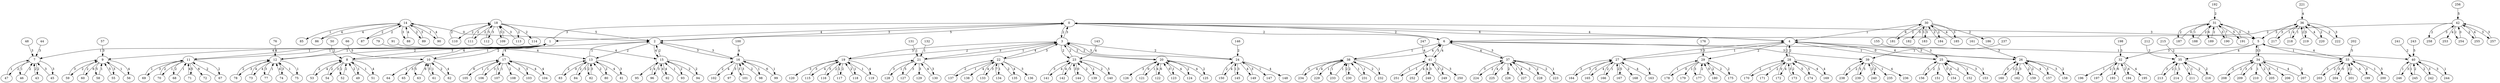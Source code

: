 strict digraph "" {
	0 -> 1	[label=4];
	0 -> 2	[label=3];
	0 -> 3	[label=2];
	0 -> 4	[label=4];
	0 -> 5	[label=3];
	0 -> 6	[label=2];
	1 -> 0	[label=3];
	1 -> 7	[label=1];
	1 -> 8	[label=3];
	1 -> 9	[label=4];
	1 -> 10	[label=1];
	1 -> 11	[label=1];
	1 -> 12	[label=2];
	2 -> 0	[label=5];
	2 -> 13	[label=2];
	2 -> 15	[label=4];
	2 -> 16	[label=3];
	2 -> 17	[label=4];
	3 -> 0	[label=3];
	3 -> 19	[label=3];
	3 -> 20	[label=2];
	3 -> 21	[label=3];
	3 -> 22	[label=4];
	3 -> 23	[label=2];
	3 -> 24	[label=2];
	4 -> 0	[label=6];
	4 -> 25	[label=1];
	4 -> 26	[label=3];
	4 -> 27	[label=1];
	4 -> 28	[label=2];
	4 -> 29	[label=2];
	5 -> 32	[label=3];
	5 -> 33	[label=1];
	5 -> 34	[label=3];
	5 -> 35	[label=4];
	6 -> 0	[label=2];
	6 -> 37	[label=4];
	6 -> 38	[label=1];
	6 -> 39	[label=3];
	6 -> 40	[label=1];
	6 -> 41	[label=4];
	7 -> 43	[label=2];
	7 -> 45	[label=3];
	7 -> 46	[label=1];
	7 -> 47	[label=2];
	8 -> 1	[label=4];
	8 -> 49	[label=1];
	8 -> 51	[label=4];
	8 -> 52	[label=2];
	8 -> 53	[label=4];
	8 -> 54	[label=3];
	9 -> 55	[label=3];
	9 -> 56	[label=4];
	9 -> 58	[label=5];
	9 -> 59	[label=2];
	9 -> 60	[label=6];
	10 -> 1	[label=2];
	10 -> 61	[label=1];
	10 -> 62	[label=4];
	10 -> 63	[label=5];
	10 -> 64	[label=2];
	10 -> 65	[label=3];
	11 -> 1	[label=1];
	11 -> 67	[label=2];
	11 -> 68	[label=2];
	11 -> 69	[label=3];
	11 -> 70	[label=1];
	11 -> 71	[label=5];
	11 -> 72	[label=6];
	12 -> 1	[label=1];
	12 -> 73	[label=4];
	12 -> 74	[label=3];
	12 -> 75	[label=1];
	12 -> 77	[label=3];
	12 -> 78	[label=3];
	13 -> 2	[label=1];
	13 -> 80	[label=2];
	13 -> 81	[label=3];
	13 -> 82	[label=2];
	13 -> 83	[label=0];
	13 -> 84	[label=3];
	14 -> 2	[label=0];
	14 -> 85	[label=1];
	14 -> 86	[label=4];
	14 -> 87	[label=2];
	14 -> 88	[label=3];
	14 -> 89	[label=2];
	14 -> 90	[label=1];
	15 -> 2	[label=2];
	15 -> 92	[label=4];
	15 -> 93	[label=2];
	15 -> 94	[label=2];
	15 -> 95	[label=2];
	15 -> 96	[label=3];
	16 -> 2	[label=3];
	16 -> 97	[label=3];
	16 -> 98	[label=1];
	16 -> 99	[label=1];
	16 -> 101	[label=3];
	16 -> 102	[label=4];
	17 -> 103	[label=3];
	17 -> 104	[label=4];
	17 -> 105	[label=1];
	17 -> 106	[label=3];
	17 -> 107	[label=1];
	17 -> 108	[label=2];
	18 -> 2	[label=5];
	18 -> 109	[label=5];
	18 -> 110	[label=2];
	18 -> 111	[label=2];
	18 -> 112	[label=3];
	18 -> 113	[label=2];
	18 -> 114	[label=2];
	19 -> 3	[label=2];
	19 -> 115	[label=4];
	19 -> 116	[label=2];
	19 -> 117	[label=2];
	19 -> 118	[label=1];
	19 -> 119	[label=4];
	19 -> 120	[label=3];
	20 -> 3	[label=2];
	20 -> 121	[label=1];
	20 -> 122	[label=6];
	20 -> 123	[label=1];
	20 -> 124	[label=2];
	20 -> 125	[label=2];
	20 -> 126	[label=3];
	21 -> 3	[label=1];
	21 -> 127	[label=5];
	21 -> 128	[label=1];
	21 -> 129	[label=3];
	21 -> 130	[label=3];
	22 -> 3	[label=3];
	22 -> 133	[label=3];
	22 -> 134	[label=1];
	22 -> 135	[label=4];
	22 -> 136	[label=3];
	22 -> 137	[label=1];
	22 -> 138	[label=4];
	23 -> 3	[label=2];
	23 -> 139	[label=1];
	23 -> 140	[label=5];
	23 -> 141	[label=4];
	23 -> 142	[label=3];
	23 -> 144	[label=0];
	24 -> 3	[label=5];
	24 -> 145	[label=3];
	24 -> 147	[label=1];
	24 -> 148	[label=4];
	24 -> 149	[label=4];
	24 -> 150	[label=4];
	25 -> 4	[label=0];
	25 -> 151	[label=1];
	25 -> 152	[label=1];
	25 -> 153	[label=1];
	25 -> 154	[label=3];
	25 -> 156	[label=2];
	26 -> 4	[label=6];
	26 -> 157	[label=5];
	26 -> 158	[label=2];
	26 -> 159	[label=2];
	26 -> 160	[label=3];
	26 -> 162	[label=3];
	27 -> 4	[label=3];
	27 -> 163	[label=4];
	27 -> 164	[label=3];
	27 -> 165	[label=4];
	27 -> 166	[label=1];
	27 -> 167	[label=5];
	27 -> 168	[label=2];
	28 -> 4	[label=2];
	28 -> 169	[label=4];
	28 -> 170	[label=1];
	28 -> 171	[label=2];
	28 -> 172	[label=4];
	28 -> 173	[label=2];
	28 -> 174	[label=5];
	29 -> 175	[label=2];
	29 -> 177	[label=3];
	29 -> 178	[label=0];
	29 -> 179	[label=1];
	29 -> 180	[label=2];
	30 -> 4	[label=1];
	30 -> 181	[label=2];
	30 -> 182	[label=0];
	30 -> 183	[label=3];
	30 -> 184	[label=2];
	30 -> 185	[label=3];
	30 -> 186	[label=2];
	31 -> 5	[label=3];
	31 -> 187	[label=2];
	31 -> 188	[label=1];
	31 -> 189	[label=6];
	31 -> 190	[label=3];
	31 -> 191	[label=5];
	32 -> 193	[label=6];
	32 -> 194	[label=4];
	32 -> 195	[label=4];
	32 -> 196	[label=1];
	32 -> 197	[label=2];
	33 -> 5	[label=4];
	33 -> 199	[label=3];
	33 -> 200	[label=5];
	33 -> 201	[label=1];
	33 -> 203	[label=2];
	33 -> 204	[label=0];
	34 -> 5	[label=3];
	34 -> 205	[label=5];
	34 -> 206	[label=1];
	34 -> 207	[label=2];
	34 -> 208	[label=2];
	34 -> 209	[label=3];
	34 -> 210	[label=1];
	35 -> 211	[label=1];
	35 -> 213	[label=2];
	35 -> 214	[label=1];
	35 -> 216	[label=2];
	36 -> 5	[label=3];
	36 -> 217	[label=1];
	36 -> 218	[label=1];
	36 -> 219	[label=5];
	36 -> 220	[label=2];
	36 -> 222	[label=3];
	37 -> 6	[label=3];
	37 -> 223	[label=1];
	37 -> 224	[label=2];
	37 -> 225	[label=3];
	37 -> 226	[label=2];
	37 -> 227	[label=4];
	37 -> 228	[label=2];
	38 -> 6	[label=4];
	38 -> 229	[label=1];
	38 -> 230	[label=2];
	38 -> 231	[label=1];
	38 -> 232	[label=1];
	38 -> 233	[label=1];
	38 -> 234	[label=4];
	39 -> 235	[label=1];
	39 -> 236	[label=4];
	39 -> 238	[label=2];
	39 -> 239	[label=5];
	39 -> 240	[label=3];
	40 -> 242	[label=3];
	40 -> 244	[label=1];
	40 -> 245	[label=1];
	40 -> 246	[label=3];
	41 -> 6	[label=5];
	41 -> 248	[label=3];
	41 -> 249	[label=2];
	41 -> 250	[label=3];
	41 -> 251	[label=1];
	41 -> 252	[label=4];
	42 -> 6	[label=2];
	42 -> 253	[label=4];
	42 -> 254	[label=2];
	42 -> 255	[label=2];
	42 -> 257	[label=3];
	42 -> 258	[label=2];
	43 -> 7	[label=2];
	44 -> 7	[label=3];
	45 -> 7	[label=3];
	46 -> 7	[label=2];
	47 -> 7	[label=1];
	48 -> 7	[label=3];
	49 -> 8	[label=2];
	50 -> 8	[label=2];
	51 -> 8	[label=1];
	52 -> 8	[label=2];
	53 -> 8	[label=2];
	54 -> 8	[label=2];
	55 -> 9	[label=5];
	56 -> 9	[label=1];
	57 -> 9	[label=3];
	58 -> 9	[label=1];
	59 -> 9	[label=3];
	60 -> 9	[label=2];
	61 -> 10	[label=5];
	62 -> 10	[label=2];
	63 -> 10	[label=6];
	66 -> 10	[label=5];
	67 -> 11	[label=2];
	68 -> 11	[label=1];
	69 -> 11	[label=1];
	70 -> 11	[label=2];
	71 -> 11	[label=4];
	73 -> 12	[label=4];
	74 -> 12	[label=4];
	75 -> 12	[label=1];
	76 -> 12	[label=4];
	77 -> 12	[label=1];
	78 -> 12	[label=2];
	79 -> 13	[label=4];
	80 -> 13	[label=2];
	81 -> 13	[label=4];
	82 -> 13	[label=3];
	83 -> 13	[label=2];
	84 -> 13	[label=2];
	86 -> 14	[label=4];
	87 -> 14	[label=2];
	88 -> 14	[label=4];
	89 -> 14	[label=3];
	90 -> 14	[label=4];
	91 -> 15	[label=4];
	92 -> 15	[label=4];
	93 -> 15	[label=1];
	94 -> 15	[label=2];
	96 -> 15	[label=4];
	98 -> 16	[label=2];
	99 -> 16	[label=6];
	100 -> 16	[label=4];
	101 -> 16	[label=3];
	102 -> 16	[label=2];
	103 -> 17	[label=3];
	104 -> 17	[label=4];
	105 -> 17	[label=6];
	106 -> 17	[label=1];
	107 -> 17	[label=1];
	109 -> 18	[label=1];
	110 -> 18	[label=2];
	111 -> 18	[label=2];
	112 -> 18	[label=5];
	113 -> 18	[label=3];
	115 -> 19	[label=3];
	116 -> 19	[label=5];
	117 -> 19	[label=2];
	118 -> 19	[label=2];
	119 -> 19	[label=1];
	121 -> 20	[label=0];
	122 -> 20	[label=4];
	123 -> 20	[label=0];
	124 -> 20	[label=4];
	125 -> 20	[label=4];
	127 -> 21	[label=3];
	128 -> 21	[label=3];
	130 -> 21	[label=4];
	131 -> 21	[label=1];
	132 -> 21	[label=1];
	133 -> 22	[label=4];
	134 -> 22	[label=7];
	135 -> 22	[label=2];
	137 -> 22	[label=2];
	139 -> 23	[label=2];
	140 -> 23	[label=2];
	141 -> 23	[label=3];
	142 -> 23	[label=4];
	143 -> 23	[label=4];
	144 -> 23	[label=3];
	145 -> 24	[label=1];
	146 -> 24	[label=2];
	149 -> 24	[label=3];
	150 -> 24	[label=2];
	152 -> 25	[label=2];
	153 -> 25	[label=3];
	154 -> 25	[label=4];
	155 -> 25	[label=3];
	156 -> 25	[label=3];
	157 -> 26	[label=4];
	158 -> 26	[label=3];
	159 -> 26	[label=2];
	160 -> 26	[label=3];
	161 -> 26	[label=3];
	162 -> 26	[label=2];
	163 -> 27	[label=4];
	164 -> 27	[label=3];
	165 -> 27	[label=2];
	166 -> 27	[label=2];
	167 -> 27	[label=2];
	169 -> 28	[label=4];
	170 -> 28	[label=2];
	172 -> 28	[label=0];
	173 -> 28	[label=3];
	174 -> 28	[label=5];
	175 -> 29	[label=2];
	176 -> 29	[label=3];
	177 -> 29	[label=2];
	178 -> 29	[label=1];
	180 -> 29	[label=0];
	181 -> 30	[label=6];
	183 -> 30	[label=3];
	184 -> 30	[label=2];
	185 -> 30	[label=4];
	187 -> 31	[label=0];
	188 -> 31	[label=2];
	189 -> 31	[label=2];
	190 -> 31	[label=7];
	191 -> 31	[label=3];
	192 -> 31	[label=2];
	193 -> 32	[label=3];
	194 -> 32	[label=2];
	198 -> 32	[label=3];
	199 -> 33	[label=4];
	200 -> 33	[label=1];
	201 -> 33	[label=2];
	202 -> 33	[label=5];
	203 -> 33	[label=3];
	204 -> 33	[label=3];
	205 -> 34	[label=2];
	207 -> 34	[label=4];
	208 -> 34	[label=2];
	209 -> 34	[label=3];
	211 -> 35	[label=1];
	212 -> 35	[label=2];
	213 -> 35	[label=3];
	214 -> 35	[label=1];
	215 -> 35	[label=2];
	216 -> 35	[label=2];
	217 -> 36	[label=3];
	218 -> 36	[label=4];
	219 -> 36	[label=2];
	220 -> 36	[label=4];
	221 -> 36	[label=4];
	222 -> 36	[label=2];
	223 -> 37	[label=2];
	224 -> 37	[label=3];
	225 -> 37	[label=4];
	227 -> 37	[label=1];
	228 -> 37	[label=3];
	229 -> 38	[label=4];
	230 -> 38	[label=2];
	231 -> 38	[label=1];
	232 -> 38	[label=2];
	233 -> 38	[label=1];
	234 -> 38	[label=3];
	237 -> 39	[label=1];
	238 -> 39	[label=3];
	239 -> 39	[label=5];
	240 -> 39	[label=2];
	241 -> 40	[label=2];
	242 -> 40	[label=2];
	243 -> 40	[label=5];
	244 -> 40	[label=3];
	245 -> 40	[label=2];
	246 -> 40	[label=1];
	247 -> 41	[label=4];
	248 -> 41	[label=4];
	249 -> 41	[label=3];
	251 -> 41	[label=1];
	254 -> 42	[label=3];
	255 -> 42	[label=4];
	256 -> 42	[label=5];
	257 -> 42	[label=3];
	258 -> 42	[label=3];
}
